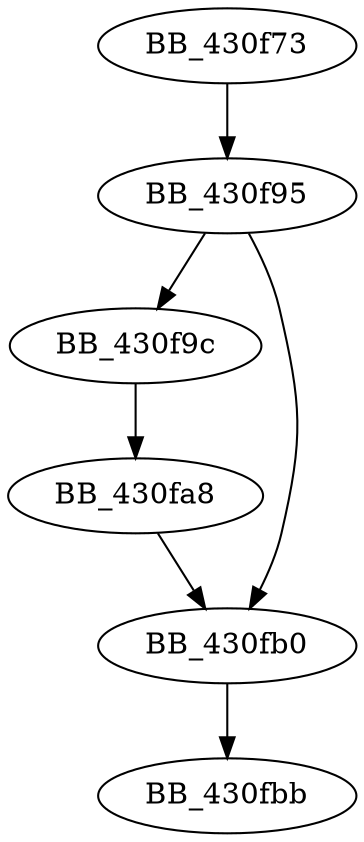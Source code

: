 DiGraph _TestDefaultCountry{
BB_430f73->BB_430f95
BB_430f95->BB_430f9c
BB_430f95->BB_430fb0
BB_430f9c->BB_430fa8
BB_430fa8->BB_430fb0
BB_430fb0->BB_430fbb
}
